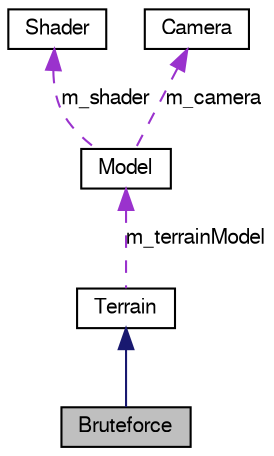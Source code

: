 digraph G
{
  bgcolor="transparent";
  edge [fontname="FreeSans",fontsize=10,labelfontname="FreeSans",labelfontsize=10];
  node [fontname="FreeSans",fontsize=10,shape=record];
  Node1 [label="Bruteforce",height=0.2,width=0.4,color="black", fillcolor="grey75", style="filled" fontcolor="black"];
  Node2 -> Node1 [dir=back,color="midnightblue",fontsize=10,style="solid"];
  Node2 [label="Terrain",height=0.2,width=0.4,color="black",URL="$class_terrain.html",tooltip="Terrain Interface class."];
  Node3 -> Node2 [dir=back,color="darkorchid3",fontsize=10,style="dashed",label="m_terrainModel"];
  Node3 [label="Model",height=0.2,width=0.4,color="black",URL="$class_model.html",tooltip="Model class to store model data."];
  Node4 -> Node3 [dir=back,color="darkorchid3",fontsize=10,style="dashed",label="m_shader"];
  Node4 [label="Shader",height=0.2,width=0.4,color="black",URL="$class_shader.html",tooltip="Basic shader class."];
  Node5 -> Node3 [dir=back,color="darkorchid3",fontsize=10,style="dashed",label="m_camera"];
  Node5 [label="Camera",height=0.2,width=0.4,color="black",URL="$class_camera.html",tooltip="Used for the GLM math library."];
}
